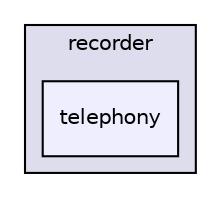 digraph "src/com/qualoutdoor/recorder/telephony" {
  compound=true
  node [ fontsize="10", fontname="Helvetica"];
  edge [ labelfontsize="10", labelfontname="Helvetica"];
  subgraph clusterdir_d27a4643e8f320e40504dd9ecc4e195b {
    graph [ bgcolor="#ddddee", pencolor="black", label="recorder" fontname="Helvetica", fontsize="10", URL="dir_d27a4643e8f320e40504dd9ecc4e195b.html"]
  dir_981da934d4c6ce4b4cff18166591a4b7 [shape=box, label="telephony", style="filled", fillcolor="#eeeeff", pencolor="black", URL="dir_981da934d4c6ce4b4cff18166591a4b7.html"];
  }
}
